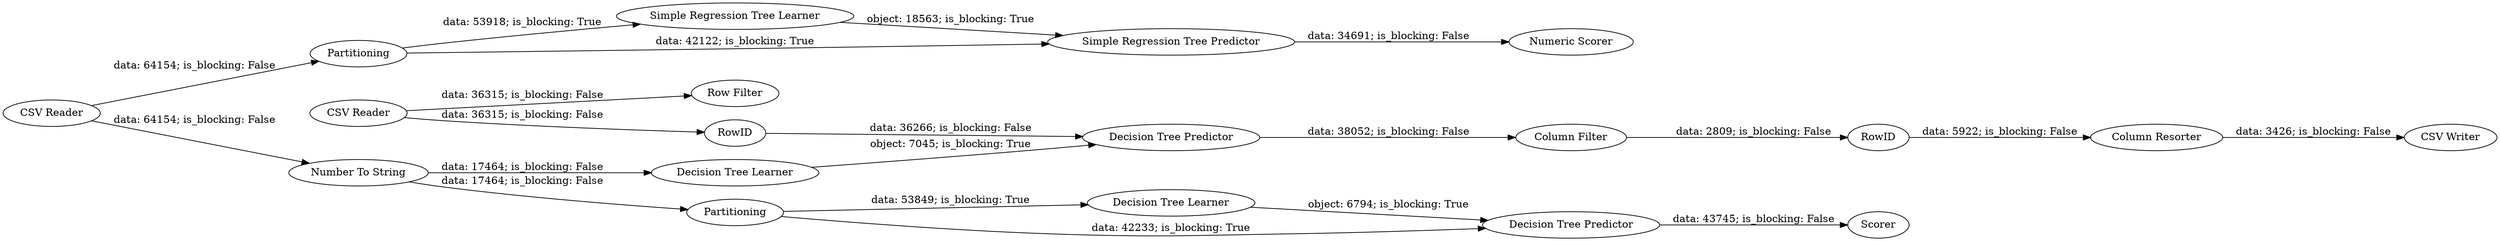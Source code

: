 digraph {
	"4341557693243411895_8" [label="Decision Tree Learner"]
	"4341557693243411895_21" [label="CSV Writer"]
	"4341557693243411895_12" [label=Partitioning]
	"4341557693243411895_4" [label=Partitioning]
	"4341557693243411895_5" [label="Numeric Scorer"]
	"4341557693243411895_2" [label="Simple Regression Tree Learner"]
	"4341557693243411895_10" [label="Number To String"]
	"4341557693243411895_3" [label="Simple Regression Tree Predictor"]
	"4341557693243411895_18" [label="Column Filter"]
	"4341557693243411895_13" [label="CSV Reader"]
	"4341557693243411895_11" [label=Scorer]
	"4341557693243411895_19" [label=RowID]
	"4341557693243411895_20" [label="Column Resorter"]
	"4341557693243411895_16" [label="Row Filter"]
	"4341557693243411895_1" [label="CSV Reader"]
	"4341557693243411895_15" [label="Decision Tree Learner"]
	"4341557693243411895_17" [label=RowID]
	"4341557693243411895_9" [label="Decision Tree Predictor"]
	"4341557693243411895_14" [label="Decision Tree Predictor"]
	"4341557693243411895_12" -> "4341557693243411895_8" [label="data: 53849; is_blocking: True"]
	"4341557693243411895_14" -> "4341557693243411895_18" [label="data: 38052; is_blocking: False"]
	"4341557693243411895_9" -> "4341557693243411895_11" [label="data: 43745; is_blocking: False"]
	"4341557693243411895_1" -> "4341557693243411895_10" [label="data: 64154; is_blocking: False"]
	"4341557693243411895_15" -> "4341557693243411895_14" [label="object: 7045; is_blocking: True"]
	"4341557693243411895_4" -> "4341557693243411895_3" [label="data: 42122; is_blocking: True"]
	"4341557693243411895_13" -> "4341557693243411895_17" [label="data: 36315; is_blocking: False"]
	"4341557693243411895_18" -> "4341557693243411895_19" [label="data: 2809; is_blocking: False"]
	"4341557693243411895_17" -> "4341557693243411895_14" [label="data: 36266; is_blocking: False"]
	"4341557693243411895_20" -> "4341557693243411895_21" [label="data: 3426; is_blocking: False"]
	"4341557693243411895_12" -> "4341557693243411895_9" [label="data: 42233; is_blocking: True"]
	"4341557693243411895_10" -> "4341557693243411895_15" [label="data: 17464; is_blocking: False"]
	"4341557693243411895_13" -> "4341557693243411895_16" [label="data: 36315; is_blocking: False"]
	"4341557693243411895_19" -> "4341557693243411895_20" [label="data: 5922; is_blocking: False"]
	"4341557693243411895_10" -> "4341557693243411895_12" [label="data: 17464; is_blocking: False"]
	"4341557693243411895_1" -> "4341557693243411895_4" [label="data: 64154; is_blocking: False"]
	"4341557693243411895_8" -> "4341557693243411895_9" [label="object: 6794; is_blocking: True"]
	"4341557693243411895_3" -> "4341557693243411895_5" [label="data: 34691; is_blocking: False"]
	"4341557693243411895_4" -> "4341557693243411895_2" [label="data: 53918; is_blocking: True"]
	"4341557693243411895_2" -> "4341557693243411895_3" [label="object: 18563; is_blocking: True"]
	rankdir=LR
}
